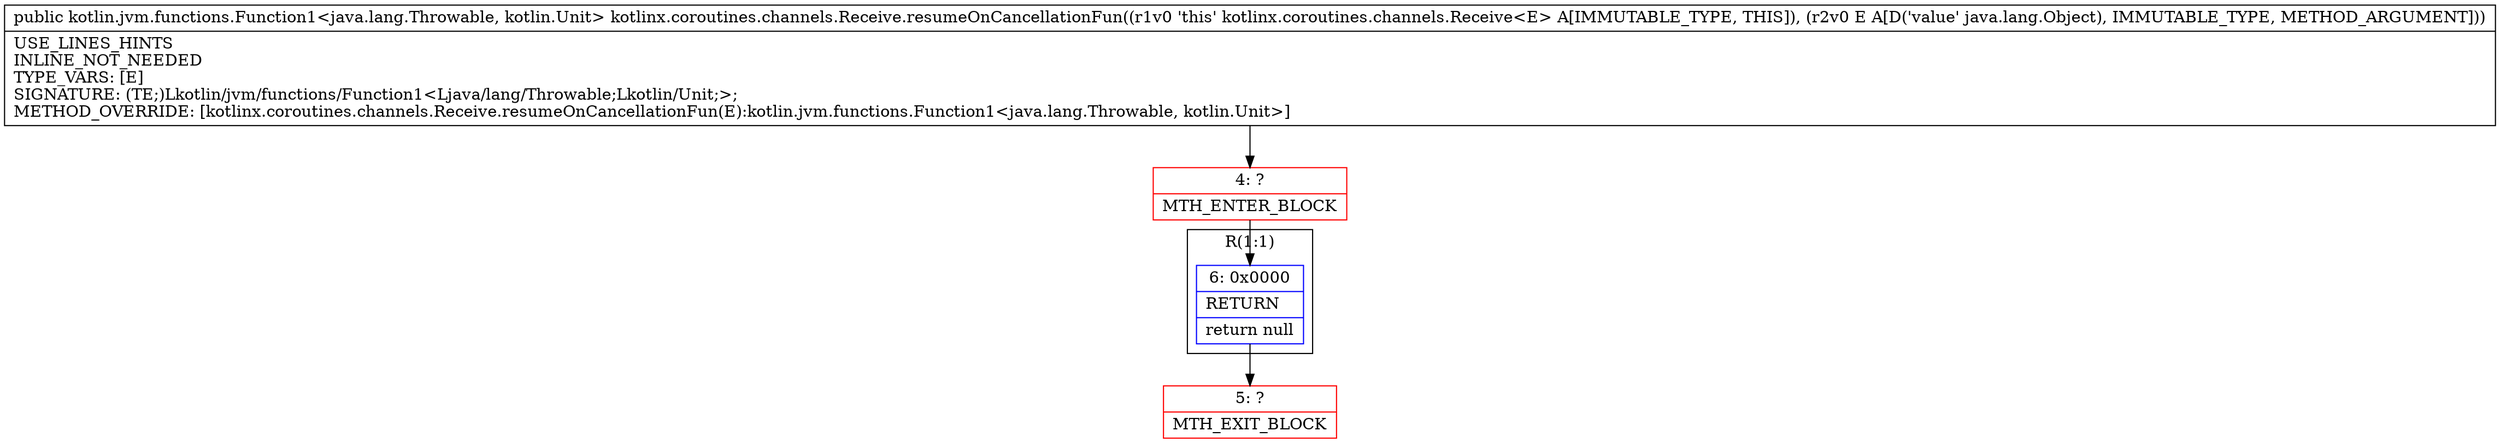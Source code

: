 digraph "CFG forkotlinx.coroutines.channels.Receive.resumeOnCancellationFun(Ljava\/lang\/Object;)Lkotlin\/jvm\/functions\/Function1;" {
subgraph cluster_Region_25157449 {
label = "R(1:1)";
node [shape=record,color=blue];
Node_6 [shape=record,label="{6\:\ 0x0000|RETURN\l|return null\l}"];
}
Node_4 [shape=record,color=red,label="{4\:\ ?|MTH_ENTER_BLOCK\l}"];
Node_5 [shape=record,color=red,label="{5\:\ ?|MTH_EXIT_BLOCK\l}"];
MethodNode[shape=record,label="{public kotlin.jvm.functions.Function1\<java.lang.Throwable, kotlin.Unit\> kotlinx.coroutines.channels.Receive.resumeOnCancellationFun((r1v0 'this' kotlinx.coroutines.channels.Receive\<E\> A[IMMUTABLE_TYPE, THIS]), (r2v0 E A[D('value' java.lang.Object), IMMUTABLE_TYPE, METHOD_ARGUMENT]))  | USE_LINES_HINTS\lINLINE_NOT_NEEDED\lTYPE_VARS: [E]\lSIGNATURE: (TE;)Lkotlin\/jvm\/functions\/Function1\<Ljava\/lang\/Throwable;Lkotlin\/Unit;\>;\lMETHOD_OVERRIDE: [kotlinx.coroutines.channels.Receive.resumeOnCancellationFun(E):kotlin.jvm.functions.Function1\<java.lang.Throwable, kotlin.Unit\>]\l}"];
MethodNode -> Node_4;Node_6 -> Node_5;
Node_4 -> Node_6;
}

